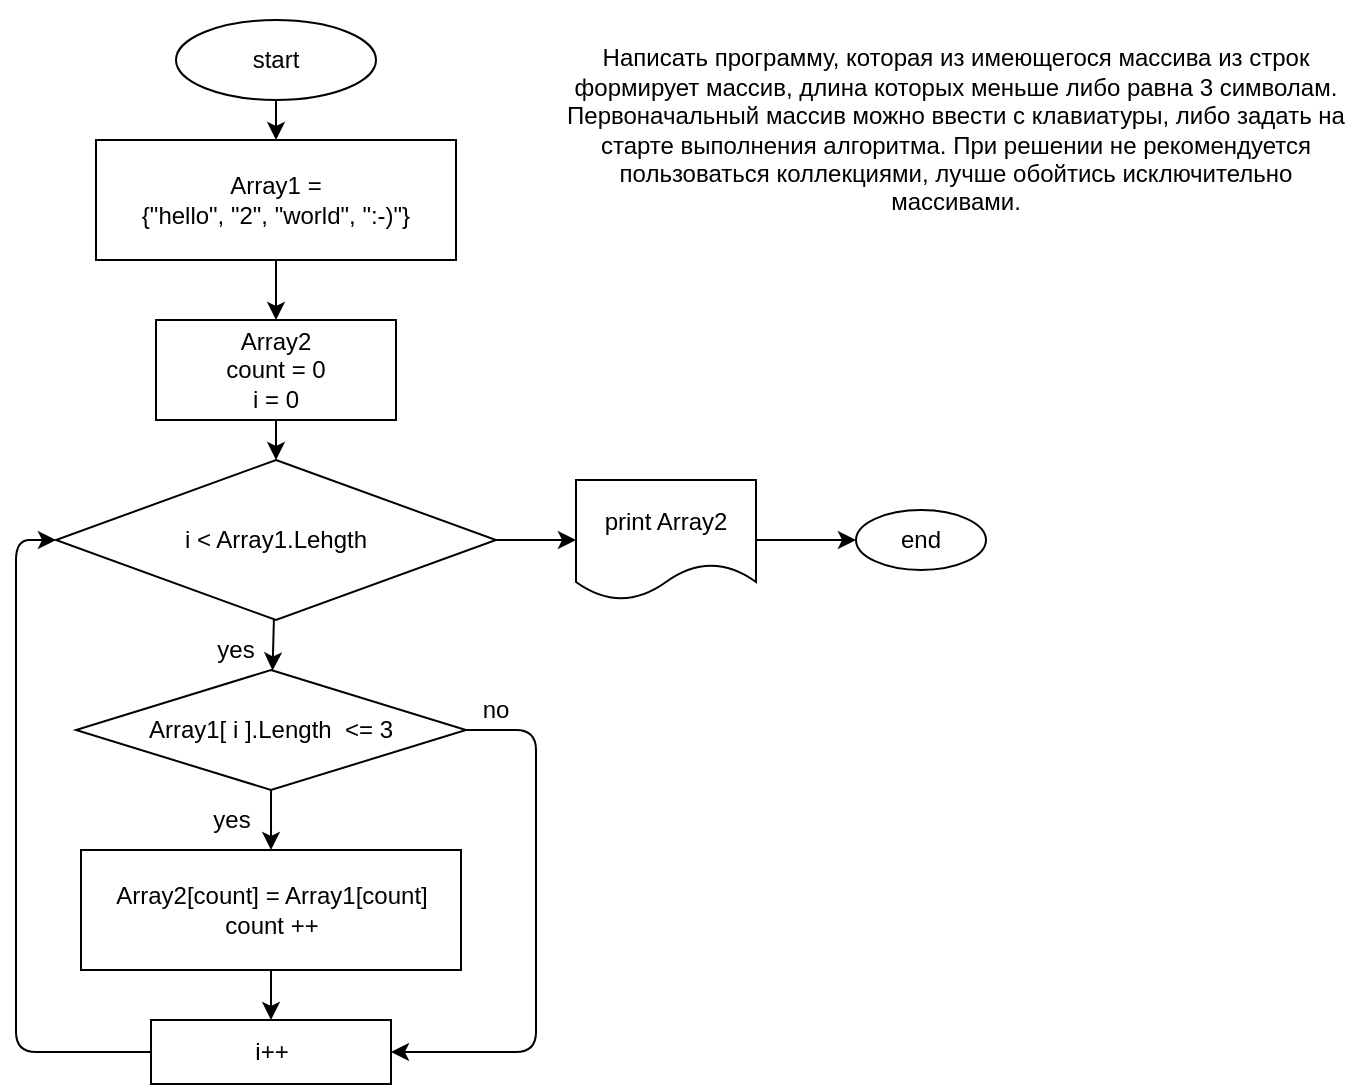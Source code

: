 <mxfile>
    <diagram id="QDPjIXTl1A-CFHZqB18i" name="Page-1">
        <mxGraphModel dx="739" dy="246" grid="1" gridSize="10" guides="1" tooltips="1" connect="1" arrows="1" fold="1" page="1" pageScale="1" pageWidth="827" pageHeight="1169" math="0" shadow="0">
            <root>
                <mxCell id="0"/>
                <mxCell id="1" parent="0"/>
                <mxCell id="5" value="" style="edgeStyle=none;html=1;" parent="1" source="2" target="4" edge="1">
                    <mxGeometry relative="1" as="geometry"/>
                </mxCell>
                <mxCell id="2" value="start" style="ellipse;whiteSpace=wrap;html=1;" parent="1" vertex="1">
                    <mxGeometry x="190" y="70" width="100" height="40" as="geometry"/>
                </mxCell>
                <mxCell id="3" value="Написать программу, которая из имеющегося массива из строк формирует массив, длина которых меньше либо равна 3 символам. Первоначальный массив можно ввести с клавиатуры, либо задать на старте выполнения алгоритма. При решении не рекомендуется пользоваться коллекциями, лучше обойтись исключительно массивами." style="text;html=1;strokeColor=none;fillColor=none;align=center;verticalAlign=middle;whiteSpace=wrap;rounded=0;" parent="1" vertex="1">
                    <mxGeometry x="380" y="60" width="400" height="130" as="geometry"/>
                </mxCell>
                <mxCell id="7" value="" style="edgeStyle=none;html=1;" parent="1" source="4" edge="1">
                    <mxGeometry relative="1" as="geometry">
                        <mxPoint x="240" y="220" as="targetPoint"/>
                    </mxGeometry>
                </mxCell>
                <mxCell id="4" value="Array1 = &lt;br&gt;{&quot;hello&quot;, &quot;2&quot;, &quot;world&quot;, &quot;:-)&quot;}" style="shape=parallelogram;perimeter=parallelogramPerimeter;whiteSpace=wrap;html=1;fixedSize=1;size=0;" parent="1" vertex="1">
                    <mxGeometry x="150" y="130" width="180" height="60" as="geometry"/>
                </mxCell>
                <mxCell id="11" value="" style="edgeStyle=none;html=1;" parent="1" source="6" target="10" edge="1">
                    <mxGeometry relative="1" as="geometry"/>
                </mxCell>
                <mxCell id="23" style="edgeStyle=none;html=1;exitX=1;exitY=0.5;exitDx=0;exitDy=0;entryX=1;entryY=0.5;entryDx=0;entryDy=0;" parent="1" source="6" target="21" edge="1">
                    <mxGeometry relative="1" as="geometry">
                        <mxPoint x="370" y="470.0" as="targetPoint"/>
                        <Array as="points">
                            <mxPoint x="370" y="425"/>
                            <mxPoint x="370" y="586"/>
                        </Array>
                    </mxGeometry>
                </mxCell>
                <mxCell id="6" value="Array1[ i ].Length&amp;nbsp;&amp;nbsp;&amp;lt;= 3" style="rhombus;whiteSpace=wrap;html=1;" parent="1" vertex="1">
                    <mxGeometry x="140" y="395" width="195" height="60" as="geometry"/>
                </mxCell>
                <mxCell id="9" value="" style="edgeStyle=none;html=1;" parent="1" source="8" edge="1">
                    <mxGeometry relative="1" as="geometry">
                        <mxPoint x="240" y="290" as="targetPoint"/>
                    </mxGeometry>
                </mxCell>
                <mxCell id="8" value="Array2&lt;br&gt;count = 0&lt;br&gt;i = 0" style="rounded=0;whiteSpace=wrap;html=1;" parent="1" vertex="1">
                    <mxGeometry x="180" y="220" width="120" height="50" as="geometry"/>
                </mxCell>
                <mxCell id="22" value="" style="edgeStyle=none;html=1;" parent="1" source="10" target="21" edge="1">
                    <mxGeometry relative="1" as="geometry"/>
                </mxCell>
                <mxCell id="10" value="Array2[count] = Array1[count]&lt;br&gt;count ++" style="rounded=0;whiteSpace=wrap;html=1;" parent="1" vertex="1">
                    <mxGeometry x="142.5" y="485" width="190" height="60" as="geometry"/>
                </mxCell>
                <mxCell id="15" value="" style="edgeStyle=none;html=1;" parent="1" source="13" target="6" edge="1">
                    <mxGeometry relative="1" as="geometry"/>
                </mxCell>
                <mxCell id="27" value="" style="edgeStyle=none;html=1;" parent="1" source="13" target="26" edge="1">
                    <mxGeometry relative="1" as="geometry"/>
                </mxCell>
                <mxCell id="13" value="i &amp;lt; Array1.Lehgth" style="rhombus;whiteSpace=wrap;html=1;" parent="1" vertex="1">
                    <mxGeometry x="130" y="290" width="220" height="80" as="geometry"/>
                </mxCell>
                <mxCell id="16" value="yes" style="text;html=1;strokeColor=none;fillColor=none;align=center;verticalAlign=middle;whiteSpace=wrap;rounded=0;" parent="1" vertex="1">
                    <mxGeometry x="190" y="370" width="60" height="30" as="geometry"/>
                </mxCell>
                <mxCell id="18" value="yes" style="text;html=1;strokeColor=none;fillColor=none;align=center;verticalAlign=middle;whiteSpace=wrap;rounded=0;" parent="1" vertex="1">
                    <mxGeometry x="187.5" y="455" width="60" height="30" as="geometry"/>
                </mxCell>
                <mxCell id="20" value="no" style="text;html=1;strokeColor=none;fillColor=none;align=center;verticalAlign=middle;whiteSpace=wrap;rounded=0;" parent="1" vertex="1">
                    <mxGeometry x="320" y="400" width="60" height="30" as="geometry"/>
                </mxCell>
                <mxCell id="25" style="edgeStyle=none;html=1;exitX=0;exitY=0.5;exitDx=0;exitDy=0;entryX=0;entryY=0.5;entryDx=0;entryDy=0;" parent="1" source="21" target="13" edge="1">
                    <mxGeometry relative="1" as="geometry">
                        <mxPoint x="30" y="400.0" as="targetPoint"/>
                        <Array as="points">
                            <mxPoint x="110" y="586"/>
                            <mxPoint x="110" y="330"/>
                        </Array>
                    </mxGeometry>
                </mxCell>
                <mxCell id="21" value="i++" style="rounded=0;whiteSpace=wrap;html=1;" parent="1" vertex="1">
                    <mxGeometry x="177.5" y="570" width="120" height="32" as="geometry"/>
                </mxCell>
                <mxCell id="29" value="" style="edgeStyle=none;html=1;" parent="1" source="26" target="28" edge="1">
                    <mxGeometry relative="1" as="geometry"/>
                </mxCell>
                <mxCell id="26" value="print Array2" style="shape=document;whiteSpace=wrap;html=1;boundedLbl=1;" parent="1" vertex="1">
                    <mxGeometry x="390" y="300" width="90" height="60" as="geometry"/>
                </mxCell>
                <mxCell id="28" value="end" style="ellipse;whiteSpace=wrap;html=1;" parent="1" vertex="1">
                    <mxGeometry x="530" y="315" width="65" height="30" as="geometry"/>
                </mxCell>
            </root>
        </mxGraphModel>
    </diagram>
</mxfile>